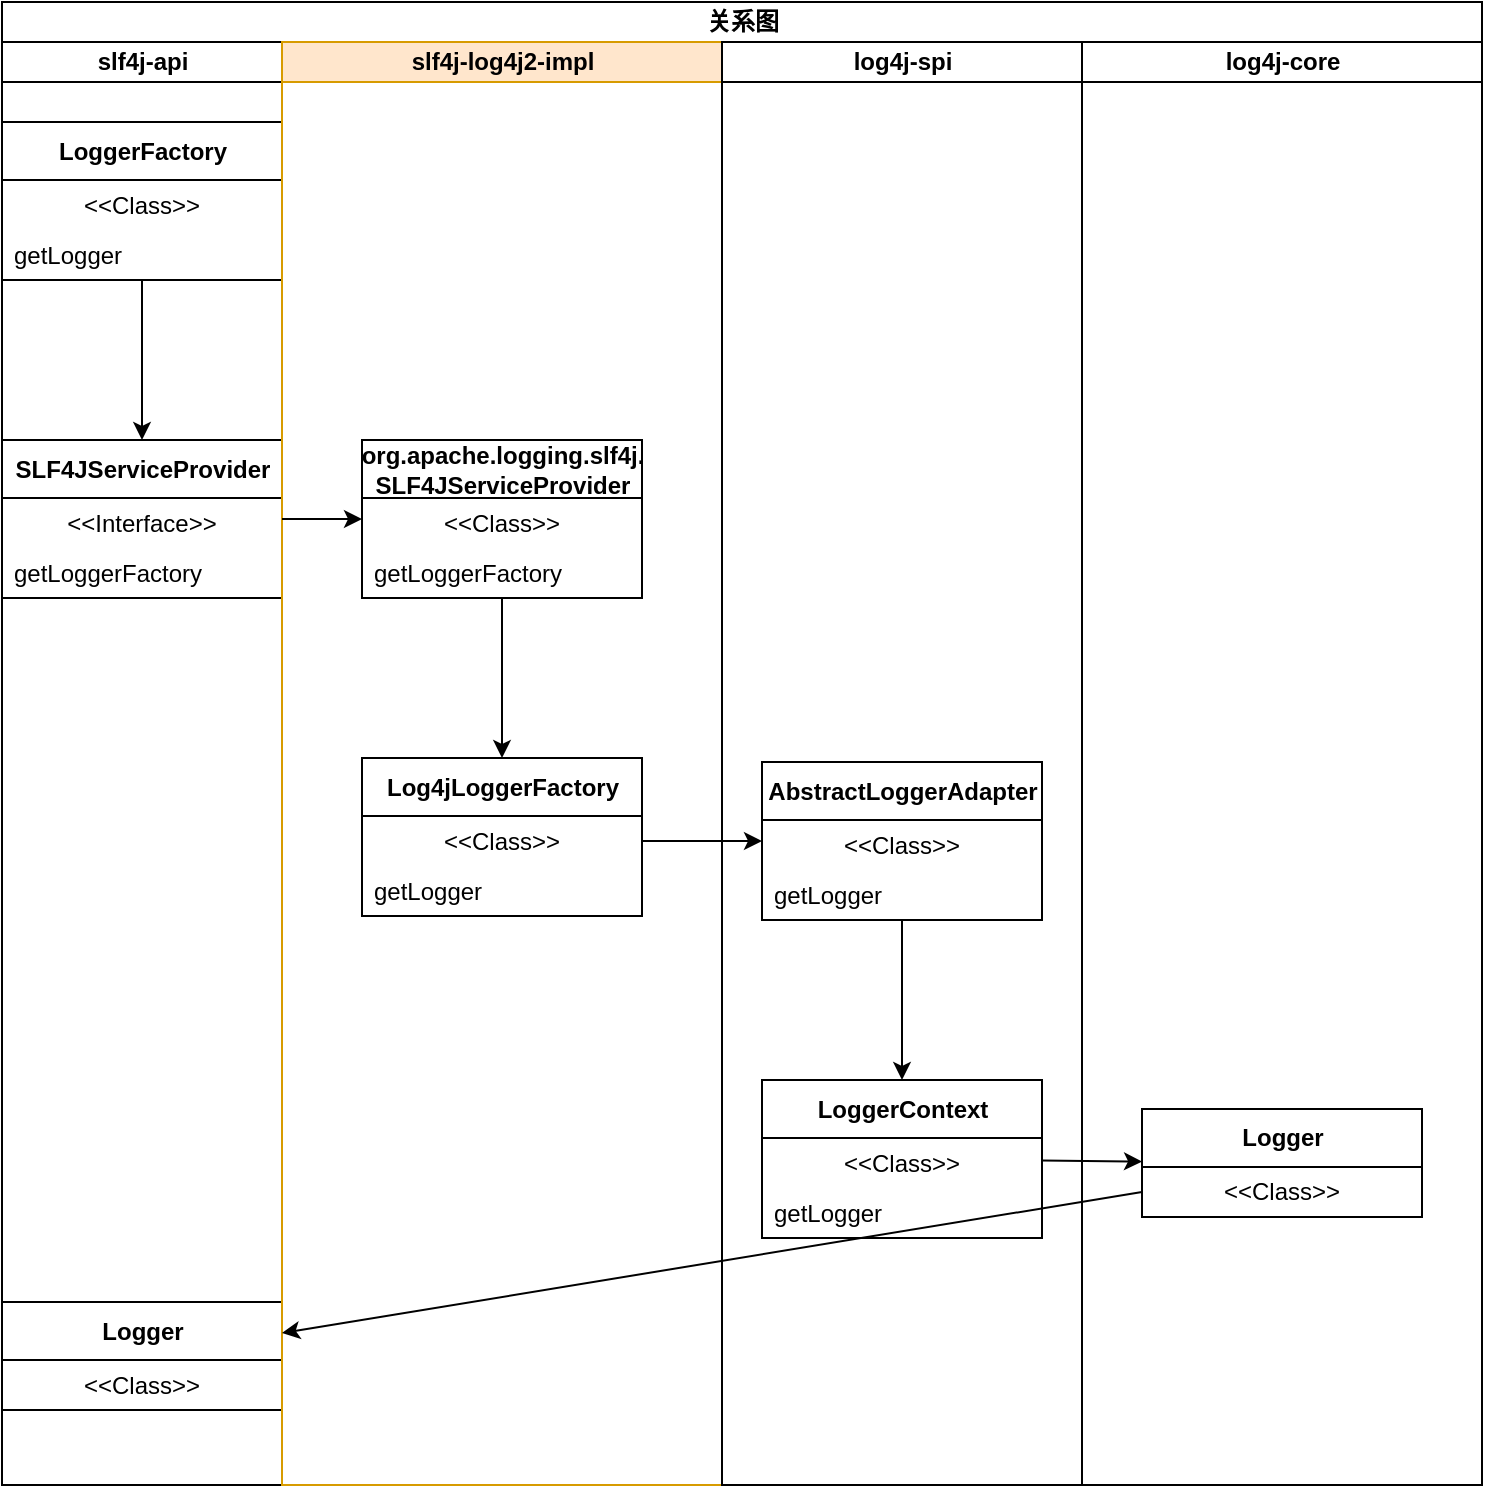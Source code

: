 <mxfile>
    <diagram id="zvHWIH01CZ18jytJxQAs" name="Page-1">
        <mxGraphModel dx="1034" dy="446" grid="1" gridSize="10" guides="1" tooltips="1" connect="1" arrows="1" fold="1" page="1" pageScale="1" pageWidth="850" pageHeight="1100" background="#ffffff" math="0" shadow="0">
            <root>
                <mxCell id="0"/>
                <mxCell id="1" parent="0"/>
                <mxCell id="15" value="关系图" style="swimlane;childLayout=stackLayout;resizeParent=1;resizeParentMax=0;startSize=20;html=1;" vertex="1" parent="1">
                    <mxGeometry x="20" y="10" width="740.0" height="741.5" as="geometry"/>
                </mxCell>
                <mxCell id="16" value="slf4j-api" style="swimlane;startSize=20;html=1;" vertex="1" parent="15">
                    <mxGeometry y="20" width="140.0" height="721.5" as="geometry"/>
                </mxCell>
                <mxCell id="31" value="" style="edgeStyle=none;html=1;" edge="1" parent="16" source="20" target="28">
                    <mxGeometry relative="1" as="geometry"/>
                </mxCell>
                <mxCell id="20" value="LoggerFactory" style="swimlane;fontStyle=1;align=center;verticalAlign=middle;childLayout=stackLayout;horizontal=1;startSize=29;horizontalStack=0;resizeParent=1;resizeParentMax=0;resizeLast=0;collapsible=0;marginBottom=0;html=1;" vertex="1" parent="16">
                    <mxGeometry x="-4.547e-13" y="40" width="140" height="79" as="geometry"/>
                </mxCell>
                <mxCell id="21" value="&amp;lt;&amp;lt;Class&amp;gt;&amp;gt;" style="text;html=1;strokeColor=none;fillColor=none;align=center;verticalAlign=middle;spacingLeft=4;spacingRight=4;overflow=hidden;rotatable=0;points=[[0,0.5],[1,0.5]];portConstraint=eastwest;" vertex="1" parent="20">
                    <mxGeometry y="29" width="140" height="25" as="geometry"/>
                </mxCell>
                <mxCell id="22" value="getLogger" style="text;html=1;strokeColor=none;fillColor=none;align=left;verticalAlign=middle;spacingLeft=4;spacingRight=4;overflow=hidden;rotatable=0;points=[[0,0.5],[1,0.5]];portConstraint=eastwest;" vertex="1" parent="20">
                    <mxGeometry y="54" width="140" height="25" as="geometry"/>
                </mxCell>
                <mxCell id="28" value="SLF4JServiceProvider" style="swimlane;fontStyle=1;align=center;verticalAlign=middle;childLayout=stackLayout;horizontal=1;startSize=29;horizontalStack=0;resizeParent=1;resizeParentMax=0;resizeLast=0;collapsible=0;marginBottom=0;html=1;fillColor=rgb(255, 255, 255);" vertex="1" parent="16">
                    <mxGeometry x="-4.547e-13" y="199" width="140" height="79" as="geometry"/>
                </mxCell>
                <mxCell id="29" value="&amp;lt;&amp;lt;Interface&amp;gt;&amp;gt;" style="text;html=1;strokeColor=none;fillColor=none;align=center;verticalAlign=middle;spacingLeft=4;spacingRight=4;overflow=hidden;rotatable=0;points=[[0,0.5],[1,0.5]];portConstraint=eastwest;" vertex="1" parent="28">
                    <mxGeometry y="29" width="140" height="25" as="geometry"/>
                </mxCell>
                <mxCell id="30" value="getLoggerFactory" style="text;html=1;strokeColor=none;fillColor=none;align=left;verticalAlign=middle;spacingLeft=4;spacingRight=4;overflow=hidden;rotatable=0;points=[[0,0.5],[1,0.5]];portConstraint=eastwest;" vertex="1" parent="28">
                    <mxGeometry y="54" width="140" height="25" as="geometry"/>
                </mxCell>
                <mxCell id="63" value="Logger" style="swimlane;fontStyle=1;align=center;verticalAlign=middle;childLayout=stackLayout;horizontal=1;startSize=29;horizontalStack=0;resizeParent=1;resizeParentMax=0;resizeLast=0;collapsible=0;marginBottom=0;html=1;fillColor=rgb(255, 255, 255);" vertex="1" parent="16">
                    <mxGeometry x="-4.547e-13" y="630" width="140" height="54" as="geometry"/>
                </mxCell>
                <mxCell id="64" value="&amp;lt;&amp;lt;Class&amp;gt;&amp;gt;" style="text;html=1;strokeColor=none;fillColor=none;align=center;verticalAlign=middle;spacingLeft=4;spacingRight=4;overflow=hidden;rotatable=0;points=[[0,0.5],[1,0.5]];portConstraint=eastwest;" vertex="1" parent="63">
                    <mxGeometry y="29" width="140" height="25" as="geometry"/>
                </mxCell>
                <mxCell id="17" value="slf4j-log4j2-impl" style="swimlane;startSize=20;html=1;fillColor=#ffe6cc;strokeColor=#d79b00;" vertex="1" parent="15">
                    <mxGeometry x="140.0" y="20" width="220" height="721.5" as="geometry"/>
                </mxCell>
                <mxCell id="46" value="" style="edgeStyle=none;html=1;" edge="1" parent="17" source="32" target="43">
                    <mxGeometry relative="1" as="geometry"/>
                </mxCell>
                <mxCell id="32" value="org.apache.logging.slf4j.&lt;br&gt;SLF4JServiceProvider" style="swimlane;fontStyle=1;align=center;verticalAlign=middle;childLayout=stackLayout;horizontal=1;startSize=29;horizontalStack=0;resizeParent=1;resizeParentMax=0;resizeLast=0;collapsible=0;marginBottom=0;html=1;fillColor=rgb(255, 255, 255);" vertex="1" parent="17">
                    <mxGeometry x="40" y="199" width="140" height="79" as="geometry"/>
                </mxCell>
                <mxCell id="33" value="&amp;lt;&amp;lt;Class&amp;gt;&amp;gt;" style="text;html=1;strokeColor=none;fillColor=none;align=center;verticalAlign=middle;spacingLeft=4;spacingRight=4;overflow=hidden;rotatable=0;points=[[0,0.5],[1,0.5]];portConstraint=eastwest;" vertex="1" parent="32">
                    <mxGeometry y="29" width="140" height="25" as="geometry"/>
                </mxCell>
                <mxCell id="34" value="getLoggerFactory" style="text;html=1;strokeColor=none;fillColor=none;align=left;verticalAlign=middle;spacingLeft=4;spacingRight=4;overflow=hidden;rotatable=0;points=[[0,0.5],[1,0.5]];portConstraint=eastwest;" vertex="1" parent="32">
                    <mxGeometry y="54" width="140" height="25" as="geometry"/>
                </mxCell>
                <mxCell id="43" value="Log4jLoggerFactory" style="swimlane;fontStyle=1;align=center;verticalAlign=middle;childLayout=stackLayout;horizontal=1;startSize=29;horizontalStack=0;resizeParent=1;resizeParentMax=0;resizeLast=0;collapsible=0;marginBottom=0;html=1;fillColor=rgb(255, 255, 255);" vertex="1" parent="17">
                    <mxGeometry x="40" y="358" width="140" height="79" as="geometry"/>
                </mxCell>
                <mxCell id="44" value="&amp;lt;&amp;lt;Class&amp;gt;&amp;gt;" style="text;html=1;strokeColor=none;fillColor=none;align=center;verticalAlign=middle;spacingLeft=4;spacingRight=4;overflow=hidden;rotatable=0;points=[[0,0.5],[1,0.5]];portConstraint=eastwest;" vertex="1" parent="43">
                    <mxGeometry y="29" width="140" height="25" as="geometry"/>
                </mxCell>
                <mxCell id="45" value="getLogger" style="text;html=1;strokeColor=none;fillColor=none;align=left;verticalAlign=middle;spacingLeft=4;spacingRight=4;overflow=hidden;rotatable=0;points=[[0,0.5],[1,0.5]];portConstraint=eastwest;" vertex="1" parent="43">
                    <mxGeometry y="54" width="140" height="25" as="geometry"/>
                </mxCell>
                <mxCell id="18" value="log4j-spi" style="swimlane;startSize=20;html=1;" vertex="1" parent="15">
                    <mxGeometry x="360.0" y="20" width="180" height="721.5" as="geometry"/>
                </mxCell>
                <mxCell id="58" value="" style="edgeStyle=none;html=1;" edge="1" parent="18" source="51" target="55">
                    <mxGeometry relative="1" as="geometry"/>
                </mxCell>
                <mxCell id="51" value="AbstractLoggerAdapter" style="swimlane;fontStyle=1;align=center;verticalAlign=middle;childLayout=stackLayout;horizontal=1;startSize=29;horizontalStack=0;resizeParent=1;resizeParentMax=0;resizeLast=0;collapsible=0;marginBottom=0;html=1;fillColor=rgb(255, 255, 255);" vertex="1" parent="18">
                    <mxGeometry x="20" y="360" width="140" height="79" as="geometry"/>
                </mxCell>
                <mxCell id="52" value="&amp;lt;&amp;lt;Class&amp;gt;&amp;gt;" style="text;html=1;strokeColor=none;fillColor=none;align=center;verticalAlign=middle;spacingLeft=4;spacingRight=4;overflow=hidden;rotatable=0;points=[[0,0.5],[1,0.5]];portConstraint=eastwest;" vertex="1" parent="51">
                    <mxGeometry y="29" width="140" height="25" as="geometry"/>
                </mxCell>
                <mxCell id="53" value="getLogger" style="text;html=1;strokeColor=none;fillColor=none;align=left;verticalAlign=middle;spacingLeft=4;spacingRight=4;overflow=hidden;rotatable=0;points=[[0,0.5],[1,0.5]];portConstraint=eastwest;" vertex="1" parent="51">
                    <mxGeometry y="54" width="140" height="25" as="geometry"/>
                </mxCell>
                <mxCell id="55" value="LoggerContext" style="swimlane;fontStyle=1;align=center;verticalAlign=middle;childLayout=stackLayout;horizontal=1;startSize=29;horizontalStack=0;resizeParent=1;resizeParentMax=0;resizeLast=0;collapsible=0;marginBottom=0;html=1;fillColor=rgb(255, 255, 255);" vertex="1" parent="18">
                    <mxGeometry x="20" y="519" width="140" height="79" as="geometry"/>
                </mxCell>
                <mxCell id="56" value="&amp;lt;&amp;lt;Class&amp;gt;&amp;gt;" style="text;html=1;strokeColor=none;fillColor=none;align=center;verticalAlign=middle;spacingLeft=4;spacingRight=4;overflow=hidden;rotatable=0;points=[[0,0.5],[1,0.5]];portConstraint=eastwest;" vertex="1" parent="55">
                    <mxGeometry y="29" width="140" height="25" as="geometry"/>
                </mxCell>
                <mxCell id="57" value="getLogger" style="text;html=1;strokeColor=none;fillColor=none;align=left;verticalAlign=middle;spacingLeft=4;spacingRight=4;overflow=hidden;rotatable=0;points=[[0,0.5],[1,0.5]];portConstraint=eastwest;" vertex="1" parent="55">
                    <mxGeometry y="54" width="140" height="25" as="geometry"/>
                </mxCell>
                <mxCell id="19" value="log4j-core" style="swimlane;startSize=20;html=1;" vertex="1" parent="15">
                    <mxGeometry x="540.0" y="20" width="200" height="721.5" as="geometry"/>
                </mxCell>
                <mxCell id="59" value="Logger" style="swimlane;fontStyle=1;align=center;verticalAlign=middle;childLayout=stackLayout;horizontal=1;startSize=29;horizontalStack=0;resizeParent=1;resizeParentMax=0;resizeLast=0;collapsible=0;marginBottom=0;html=1;fillColor=rgb(255, 255, 255);" vertex="1" parent="19">
                    <mxGeometry x="30" y="533.5" width="140" height="54" as="geometry"/>
                </mxCell>
                <mxCell id="60" value="&amp;lt;&amp;lt;Class&amp;gt;&amp;gt;" style="text;html=1;strokeColor=none;fillColor=none;align=center;verticalAlign=middle;spacingLeft=4;spacingRight=4;overflow=hidden;rotatable=0;points=[[0,0.5],[1,0.5]];portConstraint=eastwest;" vertex="1" parent="59">
                    <mxGeometry y="29" width="140" height="25" as="geometry"/>
                </mxCell>
                <mxCell id="35" value="" style="edgeStyle=none;html=1;" edge="1" parent="15" source="28" target="32">
                    <mxGeometry relative="1" as="geometry"/>
                </mxCell>
                <mxCell id="54" value="" style="edgeStyle=none;html=1;exitX=1;exitY=0.5;exitDx=0;exitDy=0;" edge="1" parent="15" source="44" target="51">
                    <mxGeometry relative="1" as="geometry">
                        <mxPoint x="320.0" y="576.5" as="sourcePoint"/>
                    </mxGeometry>
                </mxCell>
                <mxCell id="62" value="" style="edgeStyle=none;html=1;" edge="1" parent="15" source="55" target="59">
                    <mxGeometry relative="1" as="geometry"/>
                </mxCell>
                <mxCell id="65" value="" style="edgeStyle=none;html=1;exitX=0;exitY=0.5;exitDx=0;exitDy=0;" edge="1" parent="15" source="60" target="63">
                    <mxGeometry relative="1" as="geometry"/>
                </mxCell>
            </root>
        </mxGraphModel>
    </diagram>
</mxfile>